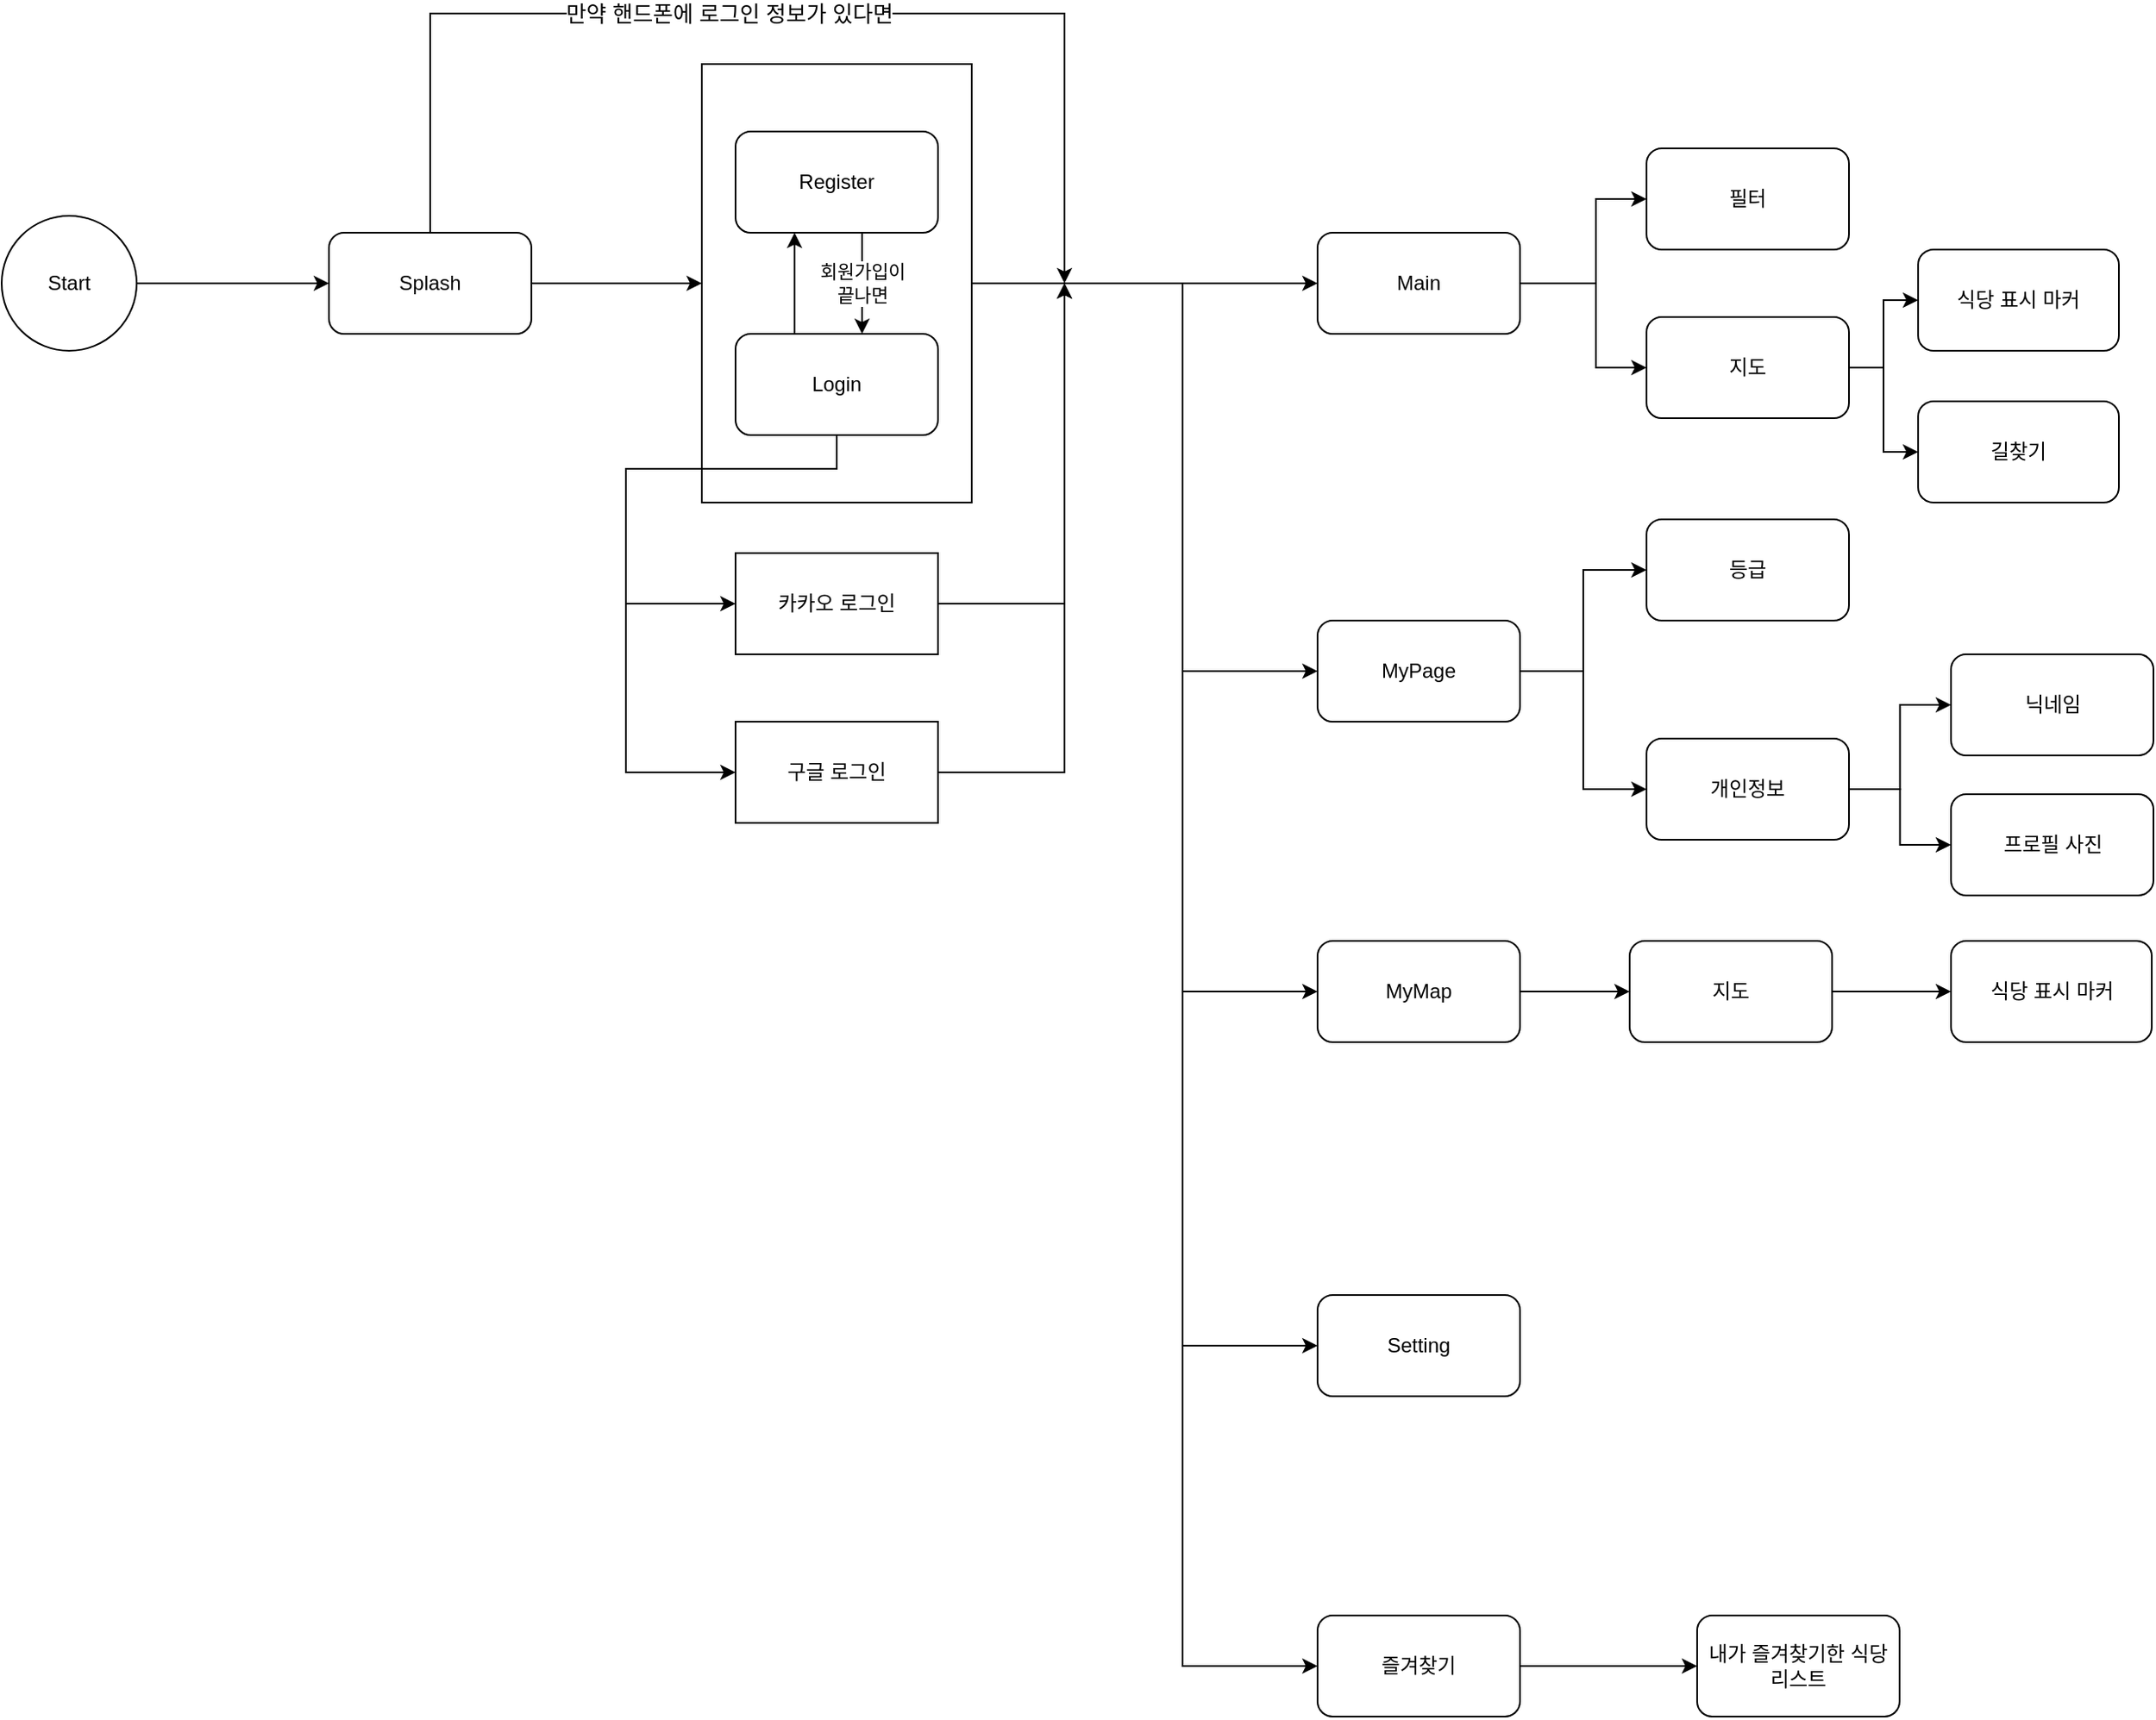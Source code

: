 <mxfile>
    <diagram id="-QIM_-RzEyy3gXRuSxpH" name="페이지-1">
        <mxGraphModel dx="1080" dy="-144" grid="1" gridSize="10" guides="1" tooltips="1" connect="1" arrows="1" fold="1" page="1" pageScale="1" pageWidth="827" pageHeight="1169" math="0" shadow="0">
            <root>
                <mxCell id="0"/>
                <mxCell id="1" parent="0"/>
                <mxCell id="91" value="" style="rounded=0;whiteSpace=wrap;html=1;fillColor=none;labelPosition=left;verticalLabelPosition=top;align=center;verticalAlign=bottom;textDirection=ltr;" parent="1" vertex="1">
                    <mxGeometry x="435" y="1320" width="160" height="260" as="geometry"/>
                </mxCell>
                <mxCell id="95" style="edgeStyle=orthogonalEdgeStyle;rounded=0;orthogonalLoop=1;jettySize=auto;html=1;" parent="1" source="81" target="82" edge="1">
                    <mxGeometry relative="1" as="geometry"/>
                </mxCell>
                <mxCell id="81" value="Start" style="ellipse;whiteSpace=wrap;html=1;aspect=fixed;" parent="1" vertex="1">
                    <mxGeometry x="20" y="1410" width="80" height="80" as="geometry"/>
                </mxCell>
                <mxCell id="92" style="edgeStyle=orthogonalEdgeStyle;rounded=0;orthogonalLoop=1;jettySize=auto;html=1;" parent="1" source="82" edge="1">
                    <mxGeometry relative="1" as="geometry">
                        <mxPoint x="650" y="1450" as="targetPoint"/>
                        <Array as="points">
                            <mxPoint x="274" y="1290"/>
                            <mxPoint x="650" y="1290"/>
                            <mxPoint x="650" y="1450"/>
                        </Array>
                    </mxGeometry>
                </mxCell>
                <mxCell id="125" value="&lt;font style=&quot;font-size: 13px&quot;&gt;만약 핸드폰에 로그인 정보가 있다면&lt;/font&gt;" style="edgeLabel;html=1;align=center;verticalAlign=middle;resizable=0;points=[];" parent="92" vertex="1" connectable="0">
                    <mxGeometry x="-0.098" y="2" relative="1" as="geometry">
                        <mxPoint x="6" y="2" as="offset"/>
                    </mxGeometry>
                </mxCell>
                <mxCell id="93" style="edgeStyle=orthogonalEdgeStyle;rounded=0;orthogonalLoop=1;jettySize=auto;html=1;" parent="1" source="82" target="91" edge="1">
                    <mxGeometry relative="1" as="geometry"/>
                </mxCell>
                <mxCell id="82" value="Splash" style="rounded=1;whiteSpace=wrap;html=1;" parent="1" vertex="1">
                    <mxGeometry x="214" y="1420" width="120" height="60" as="geometry"/>
                </mxCell>
                <mxCell id="132" style="edgeStyle=orthogonalEdgeStyle;rounded=0;orthogonalLoop=1;jettySize=auto;html=1;" parent="1" source="83" target="129" edge="1">
                    <mxGeometry relative="1" as="geometry">
                        <Array as="points">
                            <mxPoint x="515" y="1560"/>
                            <mxPoint x="390" y="1560"/>
                            <mxPoint x="390" y="1740"/>
                        </Array>
                    </mxGeometry>
                </mxCell>
                <mxCell id="136" style="edgeStyle=orthogonalEdgeStyle;rounded=0;orthogonalLoop=1;jettySize=auto;html=1;" parent="1" source="83" target="89" edge="1">
                    <mxGeometry relative="1" as="geometry">
                        <Array as="points">
                            <mxPoint x="490" y="1460"/>
                            <mxPoint x="490" y="1460"/>
                        </Array>
                    </mxGeometry>
                </mxCell>
                <mxCell id="138" style="edgeStyle=orthogonalEdgeStyle;rounded=0;orthogonalLoop=1;jettySize=auto;html=1;entryX=0;entryY=0.5;entryDx=0;entryDy=0;" parent="1" source="83" target="128" edge="1">
                    <mxGeometry relative="1" as="geometry">
                        <Array as="points">
                            <mxPoint x="515" y="1560"/>
                            <mxPoint x="390" y="1560"/>
                            <mxPoint x="390" y="1640"/>
                        </Array>
                    </mxGeometry>
                </mxCell>
                <mxCell id="83" value="Login" style="rounded=1;whiteSpace=wrap;html=1;" parent="1" vertex="1">
                    <mxGeometry x="455" y="1480" width="120" height="60" as="geometry"/>
                </mxCell>
                <mxCell id="102" style="edgeStyle=orthogonalEdgeStyle;rounded=0;orthogonalLoop=1;jettySize=auto;html=1;entryX=0;entryY=0.5;entryDx=0;entryDy=0;" parent="1" source="84" target="100" edge="1">
                    <mxGeometry relative="1" as="geometry">
                        <Array as="points">
                            <mxPoint x="965" y="1450"/>
                            <mxPoint x="965" y="1400"/>
                        </Array>
                    </mxGeometry>
                </mxCell>
                <mxCell id="103" style="edgeStyle=orthogonalEdgeStyle;rounded=0;orthogonalLoop=1;jettySize=auto;html=1;" parent="1" source="84" target="101" edge="1">
                    <mxGeometry relative="1" as="geometry">
                        <Array as="points">
                            <mxPoint x="965" y="1450"/>
                            <mxPoint x="965" y="1500"/>
                        </Array>
                    </mxGeometry>
                </mxCell>
                <mxCell id="84" value="Main" style="rounded=1;whiteSpace=wrap;html=1;" parent="1" vertex="1">
                    <mxGeometry x="800" y="1420" width="120" height="60" as="geometry"/>
                </mxCell>
                <mxCell id="105" style="edgeStyle=orthogonalEdgeStyle;rounded=0;orthogonalLoop=1;jettySize=auto;html=1;" parent="1" source="85" target="104" edge="1">
                    <mxGeometry relative="1" as="geometry"/>
                </mxCell>
                <mxCell id="107" style="edgeStyle=orthogonalEdgeStyle;rounded=0;orthogonalLoop=1;jettySize=auto;html=1;entryX=0;entryY=0.5;entryDx=0;entryDy=0;" parent="1" source="85" target="106" edge="1">
                    <mxGeometry relative="1" as="geometry"/>
                </mxCell>
                <mxCell id="85" value="MyPage" style="rounded=1;whiteSpace=wrap;html=1;" parent="1" vertex="1">
                    <mxGeometry x="800" y="1650" width="120" height="60" as="geometry"/>
                </mxCell>
                <mxCell id="113" style="edgeStyle=orthogonalEdgeStyle;rounded=0;orthogonalLoop=1;jettySize=auto;html=1;entryX=0;entryY=0.5;entryDx=0;entryDy=0;" parent="1" source="86" target="112" edge="1">
                    <mxGeometry relative="1" as="geometry"/>
                </mxCell>
                <mxCell id="86" value="MyMap" style="rounded=1;whiteSpace=wrap;html=1;" parent="1" vertex="1">
                    <mxGeometry x="800" y="1840" width="120" height="60" as="geometry"/>
                </mxCell>
                <mxCell id="87" value="Setting" style="rounded=1;whiteSpace=wrap;html=1;" parent="1" vertex="1">
                    <mxGeometry x="800" y="2050" width="120" height="60" as="geometry"/>
                </mxCell>
                <mxCell id="122" style="edgeStyle=orthogonalEdgeStyle;rounded=0;orthogonalLoop=1;jettySize=auto;html=1;" parent="1" source="88" target="121" edge="1">
                    <mxGeometry relative="1" as="geometry"/>
                </mxCell>
                <mxCell id="88" value="즐겨찾기" style="rounded=1;whiteSpace=wrap;html=1;" parent="1" vertex="1">
                    <mxGeometry x="800" y="2240" width="120" height="60" as="geometry"/>
                </mxCell>
                <mxCell id="137" value="회원가입이 &lt;br&gt;끝나면" style="edgeStyle=orthogonalEdgeStyle;rounded=0;orthogonalLoop=1;jettySize=auto;html=1;" parent="1" source="89" target="83" edge="1">
                    <mxGeometry relative="1" as="geometry">
                        <Array as="points">
                            <mxPoint x="530" y="1450"/>
                            <mxPoint x="530" y="1450"/>
                        </Array>
                    </mxGeometry>
                </mxCell>
                <mxCell id="89" value="Register" style="rounded=1;whiteSpace=wrap;html=1;" parent="1" vertex="1">
                    <mxGeometry x="455" y="1360" width="120" height="60" as="geometry"/>
                </mxCell>
                <mxCell id="94" style="edgeStyle=orthogonalEdgeStyle;rounded=0;orthogonalLoop=1;jettySize=auto;html=1;" parent="1" source="91" target="84" edge="1">
                    <mxGeometry relative="1" as="geometry"/>
                </mxCell>
                <mxCell id="96" style="edgeStyle=orthogonalEdgeStyle;rounded=0;orthogonalLoop=1;jettySize=auto;html=1;" parent="1" source="91" target="85" edge="1">
                    <mxGeometry relative="1" as="geometry">
                        <Array as="points">
                            <mxPoint x="720" y="1450"/>
                            <mxPoint x="720" y="1680"/>
                        </Array>
                    </mxGeometry>
                </mxCell>
                <mxCell id="97" style="edgeStyle=orthogonalEdgeStyle;rounded=0;orthogonalLoop=1;jettySize=auto;html=1;" parent="1" source="91" target="86" edge="1">
                    <mxGeometry relative="1" as="geometry">
                        <Array as="points">
                            <mxPoint x="720" y="1450"/>
                            <mxPoint x="720" y="1870"/>
                        </Array>
                    </mxGeometry>
                </mxCell>
                <mxCell id="98" style="edgeStyle=orthogonalEdgeStyle;rounded=0;orthogonalLoop=1;jettySize=auto;html=1;" parent="1" source="91" target="87" edge="1">
                    <mxGeometry relative="1" as="geometry">
                        <Array as="points">
                            <mxPoint x="720" y="1450"/>
                            <mxPoint x="720" y="2080"/>
                        </Array>
                    </mxGeometry>
                </mxCell>
                <mxCell id="99" style="edgeStyle=orthogonalEdgeStyle;rounded=0;orthogonalLoop=1;jettySize=auto;html=1;" parent="1" source="91" target="88" edge="1">
                    <mxGeometry relative="1" as="geometry">
                        <Array as="points">
                            <mxPoint x="720" y="1450"/>
                            <mxPoint x="720" y="2270"/>
                        </Array>
                    </mxGeometry>
                </mxCell>
                <mxCell id="100" value="필터" style="rounded=1;whiteSpace=wrap;html=1;" parent="1" vertex="1">
                    <mxGeometry x="995" y="1370" width="120" height="60" as="geometry"/>
                </mxCell>
                <mxCell id="117" style="edgeStyle=orthogonalEdgeStyle;rounded=0;orthogonalLoop=1;jettySize=auto;html=1;" parent="1" source="101" target="115" edge="1">
                    <mxGeometry relative="1" as="geometry"/>
                </mxCell>
                <mxCell id="118" style="edgeStyle=orthogonalEdgeStyle;rounded=0;orthogonalLoop=1;jettySize=auto;html=1;" parent="1" source="101" target="116" edge="1">
                    <mxGeometry relative="1" as="geometry"/>
                </mxCell>
                <mxCell id="101" value="지도" style="rounded=1;whiteSpace=wrap;html=1;" parent="1" vertex="1">
                    <mxGeometry x="995" y="1470" width="120" height="60" as="geometry"/>
                </mxCell>
                <mxCell id="104" value="등급" style="rounded=1;whiteSpace=wrap;html=1;" parent="1" vertex="1">
                    <mxGeometry x="995" y="1590" width="120" height="60" as="geometry"/>
                </mxCell>
                <mxCell id="110" style="edgeStyle=orthogonalEdgeStyle;rounded=0;orthogonalLoop=1;jettySize=auto;html=1;entryX=0;entryY=0.5;entryDx=0;entryDy=0;" parent="1" source="106" target="108" edge="1">
                    <mxGeometry relative="1" as="geometry"/>
                </mxCell>
                <mxCell id="111" style="edgeStyle=orthogonalEdgeStyle;rounded=0;orthogonalLoop=1;jettySize=auto;html=1;" parent="1" source="106" target="109" edge="1">
                    <mxGeometry relative="1" as="geometry"/>
                </mxCell>
                <mxCell id="106" value="개인정보" style="rounded=1;whiteSpace=wrap;html=1;" parent="1" vertex="1">
                    <mxGeometry x="995" y="1720" width="120" height="60" as="geometry"/>
                </mxCell>
                <mxCell id="108" value="닉네임" style="rounded=1;whiteSpace=wrap;html=1;" parent="1" vertex="1">
                    <mxGeometry x="1175.5" y="1670" width="120" height="60" as="geometry"/>
                </mxCell>
                <mxCell id="109" value="프로필 사진" style="rounded=1;whiteSpace=wrap;html=1;" parent="1" vertex="1">
                    <mxGeometry x="1175.5" y="1753" width="120" height="60" as="geometry"/>
                </mxCell>
                <mxCell id="120" style="edgeStyle=orthogonalEdgeStyle;rounded=0;orthogonalLoop=1;jettySize=auto;html=1;" parent="1" source="112" target="119" edge="1">
                    <mxGeometry relative="1" as="geometry"/>
                </mxCell>
                <mxCell id="112" value="지도" style="rounded=1;whiteSpace=wrap;html=1;" parent="1" vertex="1">
                    <mxGeometry x="985" y="1840" width="120" height="60" as="geometry"/>
                </mxCell>
                <mxCell id="115" value="식당 표시 마커" style="rounded=1;whiteSpace=wrap;html=1;" parent="1" vertex="1">
                    <mxGeometry x="1156" y="1430" width="119" height="60" as="geometry"/>
                </mxCell>
                <mxCell id="116" value="길찾기" style="rounded=1;whiteSpace=wrap;html=1;" parent="1" vertex="1">
                    <mxGeometry x="1156" y="1520" width="119" height="60" as="geometry"/>
                </mxCell>
                <mxCell id="119" value="식당 표시 마커" style="rounded=1;whiteSpace=wrap;html=1;" parent="1" vertex="1">
                    <mxGeometry x="1175.5" y="1840" width="119" height="60" as="geometry"/>
                </mxCell>
                <mxCell id="121" value="내가 즐겨찾기한 식당 리스트" style="rounded=1;whiteSpace=wrap;html=1;" parent="1" vertex="1">
                    <mxGeometry x="1025" y="2240" width="120" height="60" as="geometry"/>
                </mxCell>
                <mxCell id="134" style="edgeStyle=orthogonalEdgeStyle;rounded=0;orthogonalLoop=1;jettySize=auto;html=1;" parent="1" source="128" edge="1">
                    <mxGeometry relative="1" as="geometry">
                        <mxPoint x="650" y="1450" as="targetPoint"/>
                        <Array as="points">
                            <mxPoint x="650" y="1640"/>
                            <mxPoint x="650" y="1450"/>
                        </Array>
                    </mxGeometry>
                </mxCell>
                <mxCell id="128" value="카카오 로그인" style="rounded=0;whiteSpace=wrap;html=1;fillColor=none;" parent="1" vertex="1">
                    <mxGeometry x="455" y="1610" width="120" height="60" as="geometry"/>
                </mxCell>
                <mxCell id="135" style="edgeStyle=orthogonalEdgeStyle;rounded=0;orthogonalLoop=1;jettySize=auto;html=1;" parent="1" source="129" edge="1">
                    <mxGeometry relative="1" as="geometry">
                        <mxPoint x="650" y="1450" as="targetPoint"/>
                        <Array as="points">
                            <mxPoint x="650" y="1740"/>
                            <mxPoint x="650" y="1450"/>
                        </Array>
                    </mxGeometry>
                </mxCell>
                <mxCell id="129" value="구글 로그인" style="rounded=0;whiteSpace=wrap;html=1;fillColor=none;" parent="1" vertex="1">
                    <mxGeometry x="455" y="1710" width="120" height="60" as="geometry"/>
                </mxCell>
            </root>
        </mxGraphModel>
    </diagram>
</mxfile>